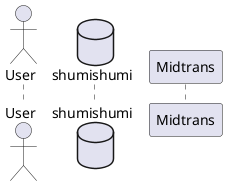 @startuml template
autonumber 1.1.1

actor User as u

box "front end"
end box

box "back end"
end box

database shumishumi as db

participant Midtrans as mt

@enduml